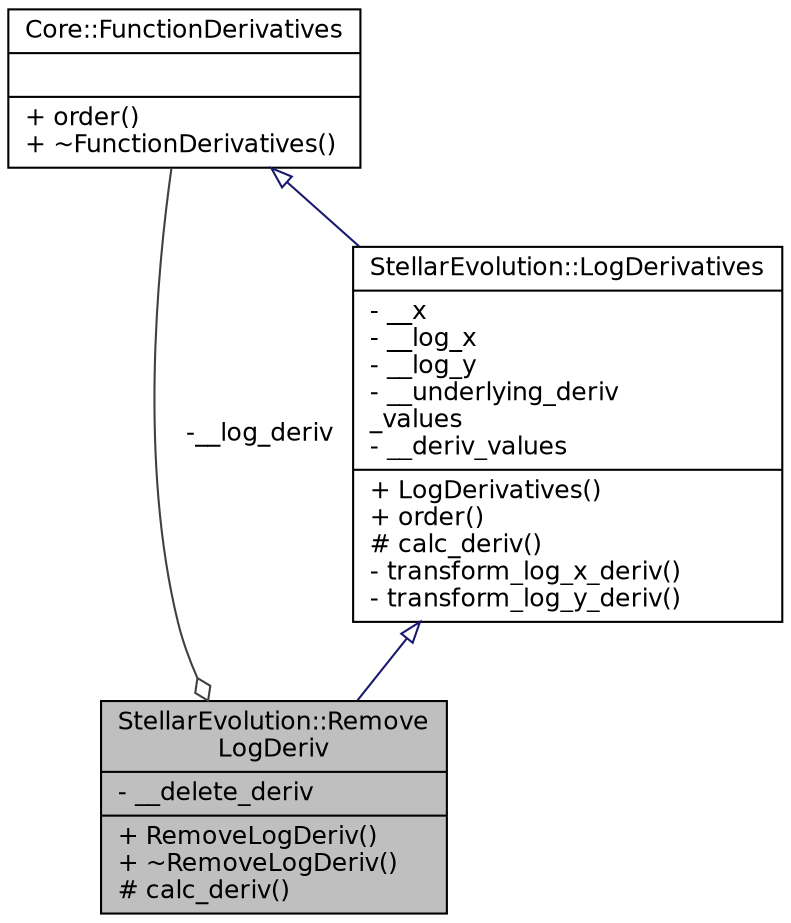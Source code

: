 digraph "StellarEvolution::RemoveLogDeriv"
{
 // INTERACTIVE_SVG=YES
  edge [fontname="Helvetica",fontsize="12",labelfontname="Helvetica",labelfontsize="12"];
  node [fontname="Helvetica",fontsize="12",shape=record];
  Node3 [label="{StellarEvolution::Remove\lLogDeriv\n|- __delete_deriv\l|+ RemoveLogDeriv()\l+ ~RemoveLogDeriv()\l# calc_deriv()\l}",height=0.2,width=0.4,color="black", fillcolor="grey75", style="filled", fontcolor="black"];
  Node4 -> Node3 [dir="back",color="midnightblue",fontsize="12",style="solid",arrowtail="onormal",fontname="Helvetica"];
  Node4 [label="{StellarEvolution::LogDerivatives\n|- __x\l- __log_x\l- __log_y\l- __underlying_deriv\l_values\l- __deriv_values\l|+ LogDerivatives()\l+ order()\l# calc_deriv()\l- transform_log_x_deriv()\l- transform_log_y_deriv()\l}",height=0.2,width=0.4,color="black", fillcolor="white", style="filled",URL="$classStellarEvolution_1_1LogDerivatives.html",tooltip="Calculate dy/dx given dy/dx, dy/dln(x), dln(y)/dx or dln(y)/dln(x). "];
  Node5 -> Node4 [dir="back",color="midnightblue",fontsize="12",style="solid",arrowtail="onormal",fontname="Helvetica"];
  Node5 [label="{Core::FunctionDerivatives\n||+ order()\l+ ~FunctionDerivatives()\l}",height=0.2,width=0.4,color="black", fillcolor="white", style="filled",URL="$classCore_1_1FunctionDerivatives.html",tooltip="A class representing arbitrary order derivatives of a function. "];
  Node5 -> Node3 [color="grey25",fontsize="12",style="solid",label=" -__log_deriv" ,arrowhead="odiamond",fontname="Helvetica"];
}
